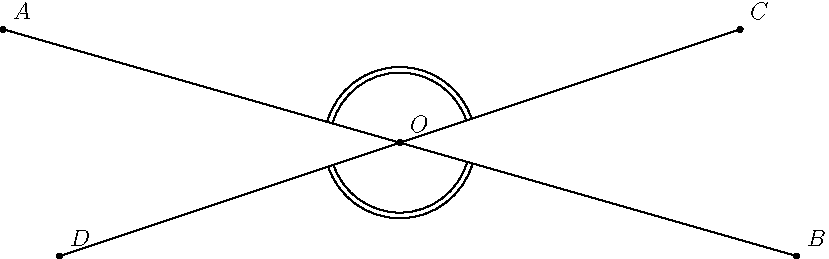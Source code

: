 import geometry;

unitsize(1cm);

pair A = (-7,2);
pair B = (7,-2);

pair C = (6,2);
pair D = (-6,-2);

pair O = (0,0);

dot("$A$", A, 2NE);
dot("$B$", B, 2NE);
draw(A -- B);

dot("$C$", C, 2NE);
dot("$D$", D, 2NE);
draw(C -- D);

dot("$O$", O, 2NE);

markangle(A, O, C, radius=-35, n=2);
markangle(D, O, B, radius=35, n=2);
